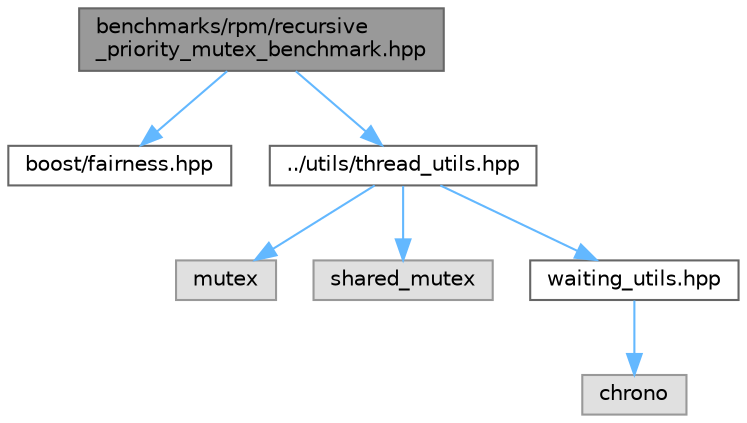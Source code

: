 digraph "benchmarks/rpm/recursive_priority_mutex_benchmark.hpp"
{
 // LATEX_PDF_SIZE
  bgcolor="transparent";
  edge [fontname=Helvetica,fontsize=10,labelfontname=Helvetica,labelfontsize=10];
  node [fontname=Helvetica,fontsize=10,shape=box,height=0.2,width=0.4];
  Node1 [id="Node000001",label="benchmarks/rpm/recursive\l_priority_mutex_benchmark.hpp",height=0.2,width=0.4,color="gray40", fillcolor="grey60", style="filled", fontcolor="black",tooltip="Alias recursive_priority_mutex_benchmark."];
  Node1 -> Node2 [id="edge1_Node000001_Node000002",color="steelblue1",style="solid",tooltip=" "];
  Node2 [id="Node000002",label="boost/fairness.hpp",height=0.2,width=0.4,color="grey40", fillcolor="white", style="filled",URL="$fairness_8hpp.html",tooltip="This file contains the all the includes required by the library."];
  Node1 -> Node3 [id="edge2_Node000001_Node000003",color="steelblue1",style="solid",tooltip=" "];
  Node3 [id="Node000003",label="../utils/thread_utils.hpp",height=0.2,width=0.4,color="grey40", fillcolor="white", style="filled",URL="$thread__utils_8hpp.html",tooltip="Alias thread_utils."];
  Node3 -> Node4 [id="edge3_Node000003_Node000004",color="steelblue1",style="solid",tooltip=" "];
  Node4 [id="Node000004",label="mutex",height=0.2,width=0.4,color="grey60", fillcolor="#E0E0E0", style="filled",tooltip=" "];
  Node3 -> Node5 [id="edge4_Node000003_Node000005",color="steelblue1",style="solid",tooltip=" "];
  Node5 [id="Node000005",label="shared_mutex",height=0.2,width=0.4,color="grey60", fillcolor="#E0E0E0", style="filled",tooltip=" "];
  Node3 -> Node6 [id="edge5_Node000003_Node000006",color="steelblue1",style="solid",tooltip=" "];
  Node6 [id="Node000006",label="waiting_utils.hpp",height=0.2,width=0.4,color="grey40", fillcolor="white", style="filled",URL="$waiting__utils_8hpp.html",tooltip="Alias waiting_utils."];
  Node6 -> Node7 [id="edge6_Node000006_Node000007",color="steelblue1",style="solid",tooltip=" "];
  Node7 [id="Node000007",label="chrono",height=0.2,width=0.4,color="grey60", fillcolor="#E0E0E0", style="filled",tooltip=" "];
}
